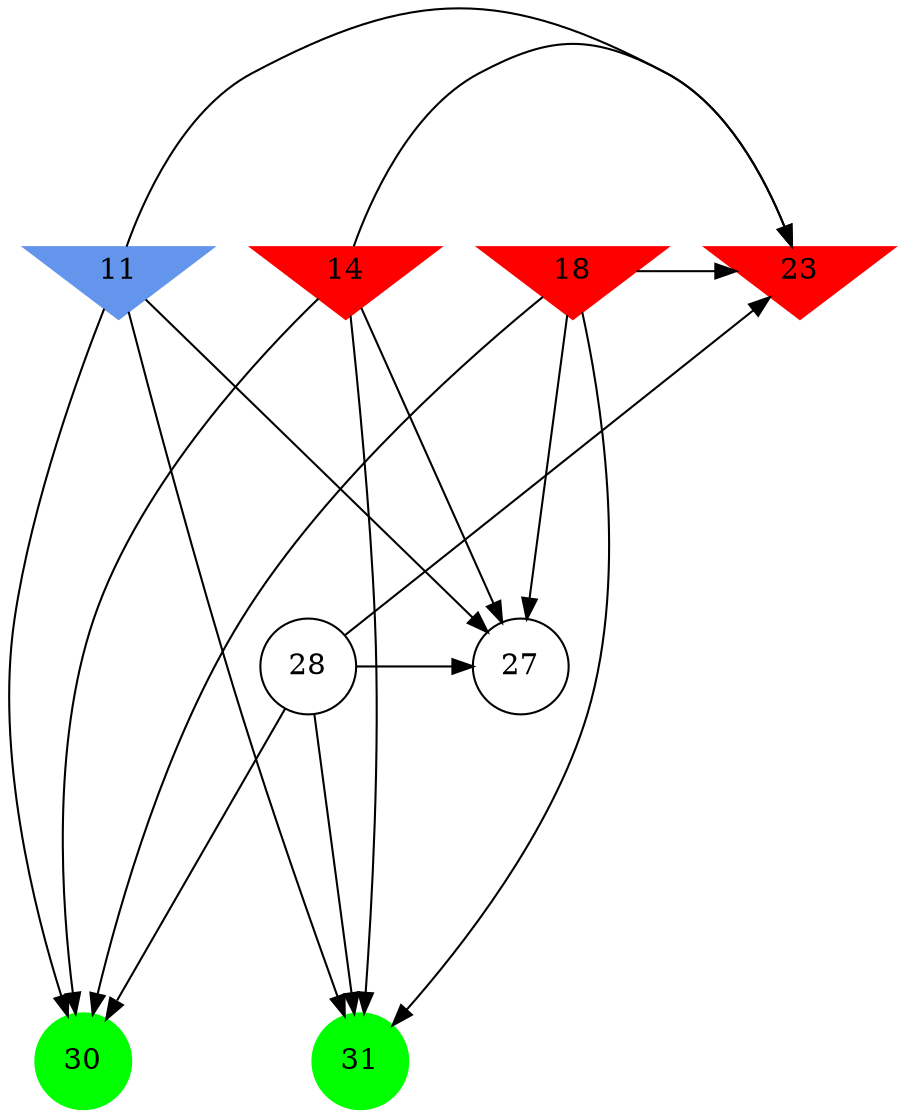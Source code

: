 digraph brain {
	ranksep=2.0;
	11 [shape=invtriangle,style=filled,color=cornflowerblue];
	14 [shape=invtriangle,style=filled,color=red];
	18 [shape=invtriangle,style=filled,color=red];
	23 [shape=invtriangle,style=filled,color=red];
	27 [shape=circle,color=black];
	28 [shape=circle,color=black];
	30 [shape=circle,style=filled,color=green];
	31 [shape=circle,style=filled,color=green];
	28	->	23;
	28	->	31;
	28	->	30;
	28	->	27;
	14	->	23;
	14	->	31;
	14	->	30;
	14	->	27;
	11	->	23;
	11	->	31;
	11	->	30;
	11	->	27;
	18	->	23;
	18	->	31;
	18	->	30;
	18	->	27;
	{ rank=same; 11; 14; 18; 23; }
	{ rank=same; 27; 28; }
	{ rank=same; 30; 31; }
}
